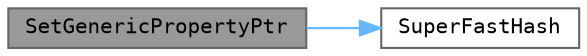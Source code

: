digraph "SetGenericPropertyPtr"
{
 // LATEX_PDF_SIZE
  bgcolor="transparent";
  edge [fontname=Terminal,fontsize=10,labelfontname=Helvetica,labelfontsize=10];
  node [fontname=Terminal,fontsize=10,shape=box,height=0.2,width=0.4];
  rankdir="LR";
  Node1 [label="SetGenericPropertyPtr",height=0.2,width=0.4,color="gray40", fillcolor="grey60", style="filled", fontcolor="black",tooltip=" "];
  Node1 -> Node2 [color="steelblue1",style="solid"];
  Node2 [label="SuperFastHash",height=0.2,width=0.4,color="grey40", fillcolor="white", style="filled",URL="$include_2assimp_2_hash_8h.html#ae981f4859f21df7e68c3b7925ed35600",tooltip=" "];
}
